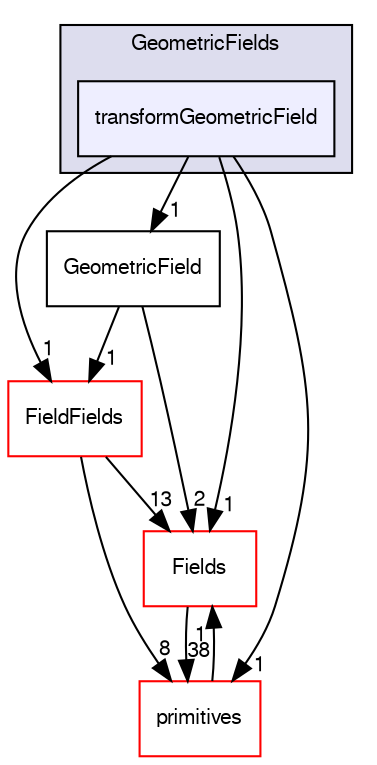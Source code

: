 digraph "src/OpenFOAM/fields/GeometricFields/transformGeometricField" {
  bgcolor=transparent;
  compound=true
  node [ fontsize="10", fontname="FreeSans"];
  edge [ labelfontsize="10", labelfontname="FreeSans"];
  subgraph clusterdir_99558e6cce2e782cc8c86fe4c767e1e1 {
    graph [ bgcolor="#ddddee", pencolor="black", label="GeometricFields" fontname="FreeSans", fontsize="10", URL="dir_99558e6cce2e782cc8c86fe4c767e1e1.html"]
  dir_294f1234ecb570bb24e81c656b57300e [shape=box, label="transformGeometricField", style="filled", fillcolor="#eeeeff", pencolor="black", URL="dir_294f1234ecb570bb24e81c656b57300e.html"];
  }
  dir_7d364942a13d3ce50f6681364b448a98 [shape=box label="Fields" color="red" URL="dir_7d364942a13d3ce50f6681364b448a98.html"];
  dir_8eb3a7b50b56ddbfb00a2ddef0a44ff7 [shape=box label="FieldFields" color="red" URL="dir_8eb3a7b50b56ddbfb00a2ddef0a44ff7.html"];
  dir_3e50f45338116b169052b428016851aa [shape=box label="primitives" color="red" URL="dir_3e50f45338116b169052b428016851aa.html"];
  dir_cd8c242dbf9349898a9b717387ebe031 [shape=box label="GeometricField" URL="dir_cd8c242dbf9349898a9b717387ebe031.html"];
  dir_7d364942a13d3ce50f6681364b448a98->dir_3e50f45338116b169052b428016851aa [headlabel="38", labeldistance=1.5 headhref="dir_001873_002157.html"];
  dir_8eb3a7b50b56ddbfb00a2ddef0a44ff7->dir_7d364942a13d3ce50f6681364b448a98 [headlabel="13", labeldistance=1.5 headhref="dir_001864_001873.html"];
  dir_8eb3a7b50b56ddbfb00a2ddef0a44ff7->dir_3e50f45338116b169052b428016851aa [headlabel="8", labeldistance=1.5 headhref="dir_001864_002157.html"];
  dir_294f1234ecb570bb24e81c656b57300e->dir_7d364942a13d3ce50f6681364b448a98 [headlabel="1", labeldistance=1.5 headhref="dir_001903_001873.html"];
  dir_294f1234ecb570bb24e81c656b57300e->dir_8eb3a7b50b56ddbfb00a2ddef0a44ff7 [headlabel="1", labeldistance=1.5 headhref="dir_001903_001864.html"];
  dir_294f1234ecb570bb24e81c656b57300e->dir_3e50f45338116b169052b428016851aa [headlabel="1", labeldistance=1.5 headhref="dir_001903_002157.html"];
  dir_294f1234ecb570bb24e81c656b57300e->dir_cd8c242dbf9349898a9b717387ebe031 [headlabel="1", labeldistance=1.5 headhref="dir_001903_001894.html"];
  dir_3e50f45338116b169052b428016851aa->dir_7d364942a13d3ce50f6681364b448a98 [headlabel="1", labeldistance=1.5 headhref="dir_002157_001873.html"];
  dir_cd8c242dbf9349898a9b717387ebe031->dir_7d364942a13d3ce50f6681364b448a98 [headlabel="2", labeldistance=1.5 headhref="dir_001894_001873.html"];
  dir_cd8c242dbf9349898a9b717387ebe031->dir_8eb3a7b50b56ddbfb00a2ddef0a44ff7 [headlabel="1", labeldistance=1.5 headhref="dir_001894_001864.html"];
}
